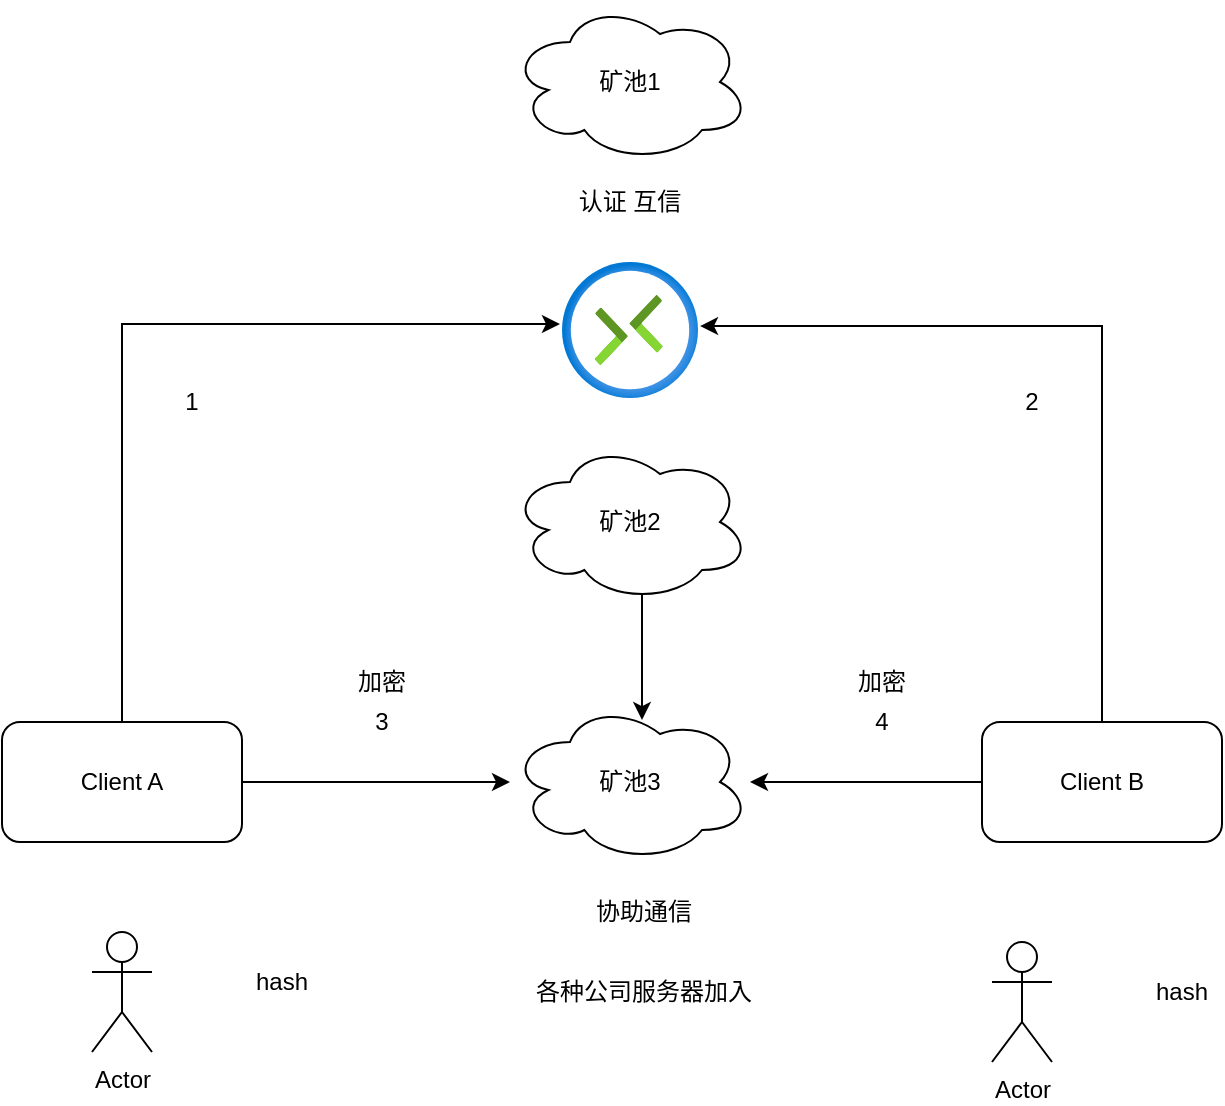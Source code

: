 <mxfile version="14.1.8" type="device"><diagram id="hKzc_5Y9eeL-K0xZ0Mta" name="第 1 页"><mxGraphModel dx="1398" dy="759" grid="1" gridSize="10" guides="1" tooltips="1" connect="1" arrows="1" fold="1" page="1" pageScale="1" pageWidth="827" pageHeight="1169" math="0" shadow="0"><root><mxCell id="0"/><mxCell id="1" parent="0"/><mxCell id="Rt2on5hPanlmieeS-lfk-4" style="edgeStyle=orthogonalEdgeStyle;rounded=0;orthogonalLoop=1;jettySize=auto;html=1;exitX=0.5;exitY=0;exitDx=0;exitDy=0;entryX=-0.015;entryY=0.456;entryDx=0;entryDy=0;entryPerimeter=0;" edge="1" parent="1" source="Rt2on5hPanlmieeS-lfk-1" target="Rt2on5hPanlmieeS-lfk-3"><mxGeometry relative="1" as="geometry"/></mxCell><mxCell id="Rt2on5hPanlmieeS-lfk-19" style="edgeStyle=orthogonalEdgeStyle;rounded=0;orthogonalLoop=1;jettySize=auto;html=1;exitX=1;exitY=0.5;exitDx=0;exitDy=0;" edge="1" parent="1" source="Rt2on5hPanlmieeS-lfk-1" target="Rt2on5hPanlmieeS-lfk-20"><mxGeometry relative="1" as="geometry"><mxPoint x="360" y="430" as="targetPoint"/></mxGeometry></mxCell><mxCell id="Rt2on5hPanlmieeS-lfk-1" value="Client A" style="rounded=1;whiteSpace=wrap;html=1;" vertex="1" parent="1"><mxGeometry x="120" y="400" width="120" height="60" as="geometry"/></mxCell><mxCell id="Rt2on5hPanlmieeS-lfk-5" style="edgeStyle=orthogonalEdgeStyle;rounded=0;orthogonalLoop=1;jettySize=auto;html=1;exitX=0.5;exitY=0;exitDx=0;exitDy=0;entryX=1.015;entryY=0.471;entryDx=0;entryDy=0;entryPerimeter=0;" edge="1" parent="1" source="Rt2on5hPanlmieeS-lfk-2" target="Rt2on5hPanlmieeS-lfk-3"><mxGeometry relative="1" as="geometry"/></mxCell><mxCell id="Rt2on5hPanlmieeS-lfk-21" style="edgeStyle=orthogonalEdgeStyle;rounded=0;orthogonalLoop=1;jettySize=auto;html=1;exitX=0;exitY=0.5;exitDx=0;exitDy=0;" edge="1" parent="1" source="Rt2on5hPanlmieeS-lfk-2" target="Rt2on5hPanlmieeS-lfk-20"><mxGeometry relative="1" as="geometry"/></mxCell><mxCell id="Rt2on5hPanlmieeS-lfk-2" value="Client B" style="rounded=1;whiteSpace=wrap;html=1;" vertex="1" parent="1"><mxGeometry x="610" y="400" width="120" height="60" as="geometry"/></mxCell><mxCell id="Rt2on5hPanlmieeS-lfk-3" value="" style="aspect=fixed;html=1;points=[];align=center;image;fontSize=12;image=img/lib/azure2/networking/Connections.svg;" vertex="1" parent="1"><mxGeometry x="400" y="170" width="68" height="68" as="geometry"/></mxCell><mxCell id="Rt2on5hPanlmieeS-lfk-6" value="Actor" style="shape=umlActor;verticalLabelPosition=bottom;verticalAlign=top;html=1;outlineConnect=0;" vertex="1" parent="1"><mxGeometry x="165" y="505" width="30" height="60" as="geometry"/></mxCell><mxCell id="Rt2on5hPanlmieeS-lfk-7" value="hash" style="text;html=1;strokeColor=none;fillColor=none;align=center;verticalAlign=middle;whiteSpace=wrap;rounded=0;" vertex="1" parent="1"><mxGeometry x="240" y="520" width="40" height="20" as="geometry"/></mxCell><mxCell id="Rt2on5hPanlmieeS-lfk-8" value="Actor" style="shape=umlActor;verticalLabelPosition=bottom;verticalAlign=top;html=1;outlineConnect=0;" vertex="1" parent="1"><mxGeometry x="615" y="510" width="30" height="60" as="geometry"/></mxCell><mxCell id="Rt2on5hPanlmieeS-lfk-9" value="hash" style="text;html=1;strokeColor=none;fillColor=none;align=center;verticalAlign=middle;whiteSpace=wrap;rounded=0;" vertex="1" parent="1"><mxGeometry x="690" y="525" width="40" height="20" as="geometry"/></mxCell><mxCell id="Rt2on5hPanlmieeS-lfk-25" style="edgeStyle=orthogonalEdgeStyle;rounded=0;orthogonalLoop=1;jettySize=auto;html=1;exitX=0.55;exitY=0.95;exitDx=0;exitDy=0;exitPerimeter=0;entryX=0.55;entryY=0.113;entryDx=0;entryDy=0;entryPerimeter=0;" edge="1" parent="1" source="Rt2on5hPanlmieeS-lfk-12" target="Rt2on5hPanlmieeS-lfk-20"><mxGeometry relative="1" as="geometry"/></mxCell><mxCell id="Rt2on5hPanlmieeS-lfk-12" value="矿池2" style="ellipse;shape=cloud;whiteSpace=wrap;html=1;" vertex="1" parent="1"><mxGeometry x="374" y="260" width="120" height="80" as="geometry"/></mxCell><mxCell id="Rt2on5hPanlmieeS-lfk-13" value="矿池1" style="ellipse;shape=cloud;whiteSpace=wrap;html=1;" vertex="1" parent="1"><mxGeometry x="374" y="40" width="120" height="80" as="geometry"/></mxCell><mxCell id="Rt2on5hPanlmieeS-lfk-17" value="认证 互信" style="text;html=1;strokeColor=none;fillColor=none;align=center;verticalAlign=middle;whiteSpace=wrap;rounded=0;" vertex="1" parent="1"><mxGeometry x="364" y="115" width="140" height="50" as="geometry"/></mxCell><mxCell id="Rt2on5hPanlmieeS-lfk-20" value="矿池3" style="ellipse;shape=cloud;whiteSpace=wrap;html=1;" vertex="1" parent="1"><mxGeometry x="374" y="390" width="120" height="80" as="geometry"/></mxCell><mxCell id="Rt2on5hPanlmieeS-lfk-22" value="协助通信" style="text;html=1;strokeColor=none;fillColor=none;align=center;verticalAlign=middle;whiteSpace=wrap;rounded=0;" vertex="1" parent="1"><mxGeometry x="388" y="470" width="106" height="50" as="geometry"/></mxCell><mxCell id="Rt2on5hPanlmieeS-lfk-23" value="1" style="text;html=1;strokeColor=none;fillColor=none;align=center;verticalAlign=middle;whiteSpace=wrap;rounded=0;" vertex="1" parent="1"><mxGeometry x="195" y="230" width="40" height="20" as="geometry"/></mxCell><mxCell id="Rt2on5hPanlmieeS-lfk-24" value="2" style="text;html=1;strokeColor=none;fillColor=none;align=center;verticalAlign=middle;whiteSpace=wrap;rounded=0;" vertex="1" parent="1"><mxGeometry x="615" y="230" width="40" height="20" as="geometry"/></mxCell><mxCell id="Rt2on5hPanlmieeS-lfk-26" value="3" style="text;html=1;strokeColor=none;fillColor=none;align=center;verticalAlign=middle;whiteSpace=wrap;rounded=0;" vertex="1" parent="1"><mxGeometry x="290" y="390" width="40" height="20" as="geometry"/></mxCell><mxCell id="Rt2on5hPanlmieeS-lfk-28" value="4" style="text;html=1;strokeColor=none;fillColor=none;align=center;verticalAlign=middle;whiteSpace=wrap;rounded=0;" vertex="1" parent="1"><mxGeometry x="540" y="390" width="40" height="20" as="geometry"/></mxCell><mxCell id="Rt2on5hPanlmieeS-lfk-30" value="各种公司服务器加入" style="text;html=1;strokeColor=none;fillColor=none;align=center;verticalAlign=middle;whiteSpace=wrap;rounded=0;" vertex="1" parent="1"><mxGeometry x="381" y="532.5" width="120" height="5" as="geometry"/></mxCell><mxCell id="Rt2on5hPanlmieeS-lfk-31" value="加密" style="text;html=1;strokeColor=none;fillColor=none;align=center;verticalAlign=middle;whiteSpace=wrap;rounded=0;" vertex="1" parent="1"><mxGeometry x="290" y="370" width="40" height="20" as="geometry"/></mxCell><mxCell id="Rt2on5hPanlmieeS-lfk-32" value="加密" style="text;html=1;strokeColor=none;fillColor=none;align=center;verticalAlign=middle;whiteSpace=wrap;rounded=0;" vertex="1" parent="1"><mxGeometry x="540" y="370" width="40" height="20" as="geometry"/></mxCell></root></mxGraphModel></diagram></mxfile>